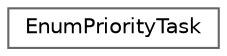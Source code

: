 digraph "Graphical Class Hierarchy"
{
 // LATEX_PDF_SIZE
  bgcolor="transparent";
  edge [fontname=Helvetica,fontsize=10,labelfontname=Helvetica,labelfontsize=10];
  node [fontname=Helvetica,fontsize=10,shape=box,height=0.2,width=0.4];
  rankdir="LR";
  Node0 [id="Node000000",label="EnumPriorityTask",height=0.2,width=0.4,color="grey40", fillcolor="white", style="filled",URL="$class_async_1_1_enum_priority_task.html",tooltip=" "];
}
